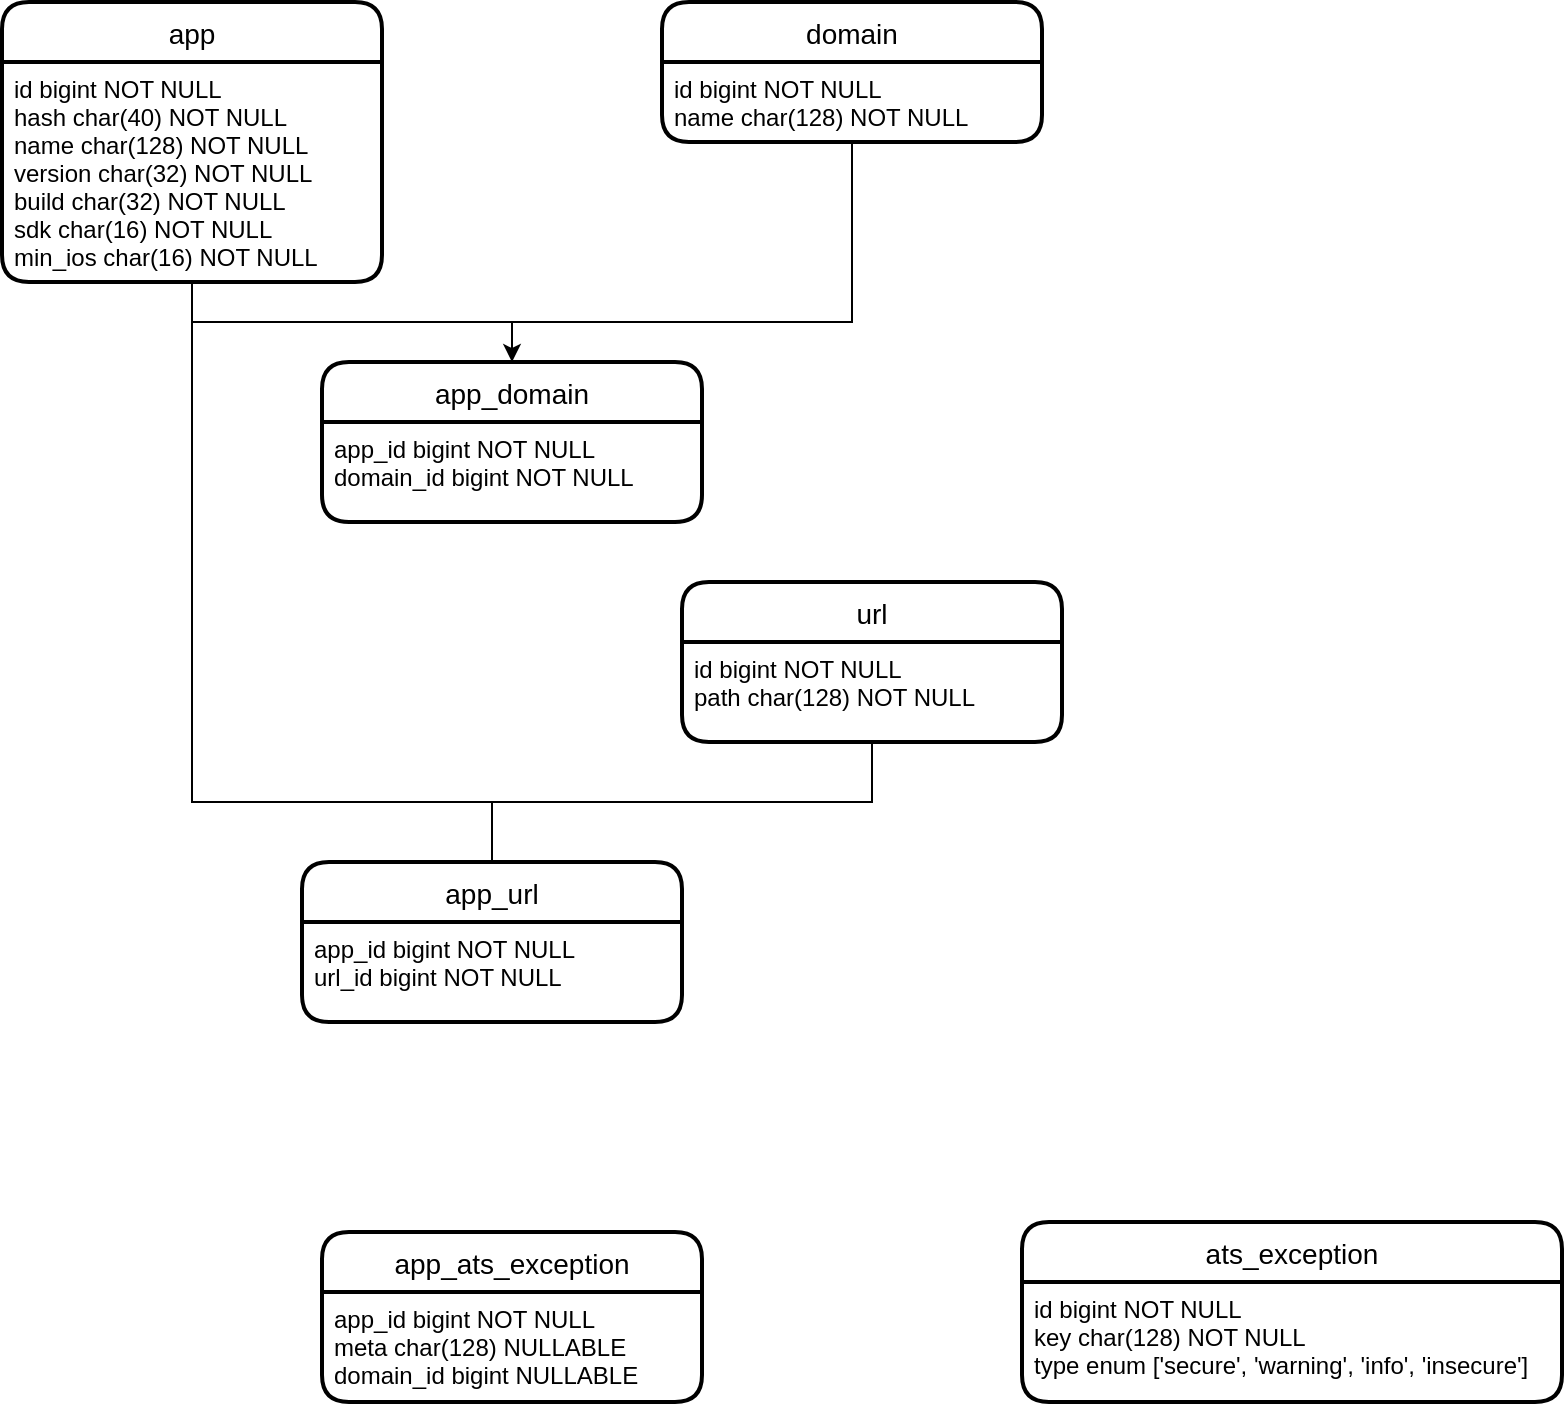 <mxfile version="15.8.7" type="device"><diagram id="R2lEEEUBdFMjLlhIrx00" name="Page-1"><mxGraphModel dx="788" dy="496" grid="1" gridSize="10" guides="1" tooltips="1" connect="1" arrows="1" fold="1" page="1" pageScale="1" pageWidth="850" pageHeight="1100" math="0" shadow="0" extFonts="Permanent Marker^https://fonts.googleapis.com/css?family=Permanent+Marker"><root><mxCell id="0"/><mxCell id="1" parent="0"/><mxCell id="WmuJNFFt4UIdmXrOk6fz-9" value="app" style="swimlane;childLayout=stackLayout;horizontal=1;startSize=30;horizontalStack=0;rounded=1;fontSize=14;fontStyle=0;strokeWidth=2;resizeParent=0;resizeLast=1;shadow=0;dashed=0;align=center;" vertex="1" parent="1"><mxGeometry x="40" y="40" width="190" height="140" as="geometry"/></mxCell><mxCell id="WmuJNFFt4UIdmXrOk6fz-10" value="id bigint NOT NULL&#10;hash char(40) NOT NULL&#10;name char(128) NOT NULL&#10;version char(32) NOT NULL&#10;build char(32) NOT NULL&#10;sdk char(16) NOT NULL&#10;min_ios char(16) NOT NULL" style="align=left;strokeColor=none;fillColor=none;spacingLeft=4;fontSize=12;verticalAlign=top;resizable=0;rotatable=0;part=1;dashed=1;fontStyle=0" vertex="1" parent="WmuJNFFt4UIdmXrOk6fz-9"><mxGeometry y="30" width="190" height="110" as="geometry"/></mxCell><mxCell id="WmuJNFFt4UIdmXrOk6fz-11" value="domain" style="swimlane;childLayout=stackLayout;horizontal=1;startSize=30;horizontalStack=0;rounded=1;fontSize=14;fontStyle=0;strokeWidth=2;resizeParent=0;resizeLast=1;shadow=0;dashed=0;align=center;" vertex="1" parent="1"><mxGeometry x="370" y="40" width="190" height="70" as="geometry"/></mxCell><mxCell id="WmuJNFFt4UIdmXrOk6fz-12" value="id bigint NOT NULL&#10;name char(128) NOT NULL" style="align=left;strokeColor=none;fillColor=none;spacingLeft=4;fontSize=12;verticalAlign=top;resizable=0;rotatable=0;part=1;dashed=1;" vertex="1" parent="WmuJNFFt4UIdmXrOk6fz-11"><mxGeometry y="30" width="190" height="40" as="geometry"/></mxCell><mxCell id="WmuJNFFt4UIdmXrOk6fz-20" style="edgeStyle=orthogonalEdgeStyle;rounded=0;orthogonalLoop=1;jettySize=auto;html=1;entryX=0.5;entryY=1;entryDx=0;entryDy=0;endArrow=none;endFill=0;" edge="1" parent="1" source="WmuJNFFt4UIdmXrOk6fz-13" target="WmuJNFFt4UIdmXrOk6fz-12"><mxGeometry relative="1" as="geometry"><Array as="points"><mxPoint x="295" y="200"/><mxPoint x="465" y="200"/></Array></mxGeometry></mxCell><mxCell id="WmuJNFFt4UIdmXrOk6fz-13" value="app_domain" style="swimlane;childLayout=stackLayout;horizontal=1;startSize=30;horizontalStack=0;rounded=1;fontSize=14;fontStyle=0;strokeWidth=2;resizeParent=0;resizeLast=1;shadow=0;dashed=0;align=center;" vertex="1" parent="1"><mxGeometry x="200" y="220" width="190" height="80" as="geometry"/></mxCell><mxCell id="WmuJNFFt4UIdmXrOk6fz-14" value="app_id bigint NOT NULL&#10;domain_id bigint NOT NULL" style="align=left;strokeColor=none;fillColor=none;spacingLeft=4;fontSize=12;verticalAlign=top;resizable=0;rotatable=0;part=1;dashed=1;fontStyle=0" vertex="1" parent="WmuJNFFt4UIdmXrOk6fz-13"><mxGeometry y="30" width="190" height="50" as="geometry"/></mxCell><mxCell id="WmuJNFFt4UIdmXrOk6fz-15" value="url" style="swimlane;childLayout=stackLayout;horizontal=1;startSize=30;horizontalStack=0;rounded=1;fontSize=14;fontStyle=0;strokeWidth=2;resizeParent=0;resizeLast=1;shadow=0;dashed=0;align=center;" vertex="1" parent="1"><mxGeometry x="380" y="330" width="190" height="80" as="geometry"/></mxCell><mxCell id="WmuJNFFt4UIdmXrOk6fz-16" value="id bigint NOT NULL&#10;path char(128) NOT NULL" style="align=left;strokeColor=none;fillColor=none;spacingLeft=4;fontSize=12;verticalAlign=top;resizable=0;rotatable=0;part=1;dashed=1;" vertex="1" parent="WmuJNFFt4UIdmXrOk6fz-15"><mxGeometry y="30" width="190" height="50" as="geometry"/></mxCell><mxCell id="WmuJNFFt4UIdmXrOk6fz-23" style="edgeStyle=orthogonalEdgeStyle;rounded=0;orthogonalLoop=1;jettySize=auto;html=1;entryX=0.5;entryY=1;entryDx=0;entryDy=0;endArrow=none;endFill=0;" edge="1" parent="1" source="WmuJNFFt4UIdmXrOk6fz-17" target="WmuJNFFt4UIdmXrOk6fz-16"><mxGeometry relative="1" as="geometry"/></mxCell><mxCell id="WmuJNFFt4UIdmXrOk6fz-17" value="app_url" style="swimlane;childLayout=stackLayout;horizontal=1;startSize=30;horizontalStack=0;rounded=1;fontSize=14;fontStyle=0;strokeWidth=2;resizeParent=0;resizeLast=1;shadow=0;dashed=0;align=center;" vertex="1" parent="1"><mxGeometry x="190" y="470" width="190" height="80" as="geometry"/></mxCell><mxCell id="WmuJNFFt4UIdmXrOk6fz-18" value="app_id bigint NOT NULL&#10;url_id bigint NOT NULL" style="align=left;strokeColor=none;fillColor=none;spacingLeft=4;fontSize=12;verticalAlign=top;resizable=0;rotatable=0;part=1;dashed=1;fontStyle=0" vertex="1" parent="WmuJNFFt4UIdmXrOk6fz-17"><mxGeometry y="30" width="190" height="50" as="geometry"/></mxCell><mxCell id="WmuJNFFt4UIdmXrOk6fz-19" style="edgeStyle=orthogonalEdgeStyle;rounded=0;orthogonalLoop=1;jettySize=auto;html=1;entryX=0.5;entryY=0;entryDx=0;entryDy=0;" edge="1" parent="1" source="WmuJNFFt4UIdmXrOk6fz-10" target="WmuJNFFt4UIdmXrOk6fz-13"><mxGeometry relative="1" as="geometry"/></mxCell><mxCell id="WmuJNFFt4UIdmXrOk6fz-21" style="edgeStyle=orthogonalEdgeStyle;rounded=0;orthogonalLoop=1;jettySize=auto;html=1;entryX=0.5;entryY=0;entryDx=0;entryDy=0;endArrow=none;endFill=0;" edge="1" parent="1" source="WmuJNFFt4UIdmXrOk6fz-10" target="WmuJNFFt4UIdmXrOk6fz-17"><mxGeometry relative="1" as="geometry"><Array as="points"><mxPoint x="135" y="440"/><mxPoint x="285" y="440"/></Array></mxGeometry></mxCell><mxCell id="WmuJNFFt4UIdmXrOk6fz-24" value="ats_exception" style="swimlane;childLayout=stackLayout;horizontal=1;startSize=30;horizontalStack=0;rounded=1;fontSize=14;fontStyle=0;strokeWidth=2;resizeParent=0;resizeLast=1;shadow=0;dashed=0;align=center;" vertex="1" parent="1"><mxGeometry x="550" y="650" width="270" height="90" as="geometry"/></mxCell><mxCell id="WmuJNFFt4UIdmXrOk6fz-25" value="id bigint NOT NULL&#10;key char(128) NOT NULL&#10;type enum ['secure', 'warning', 'info', 'insecure']" style="align=left;strokeColor=none;fillColor=none;spacingLeft=4;fontSize=12;verticalAlign=top;resizable=0;rotatable=0;part=1;dashed=1;" vertex="1" parent="WmuJNFFt4UIdmXrOk6fz-24"><mxGeometry y="30" width="270" height="60" as="geometry"/></mxCell><mxCell id="WmuJNFFt4UIdmXrOk6fz-26" value="app_ats_exception" style="swimlane;childLayout=stackLayout;horizontal=1;startSize=30;horizontalStack=0;rounded=1;fontSize=14;fontStyle=0;strokeWidth=2;resizeParent=0;resizeLast=1;shadow=0;dashed=0;align=center;" vertex="1" parent="1"><mxGeometry x="200" y="655" width="190" height="85" as="geometry"/></mxCell><mxCell id="WmuJNFFt4UIdmXrOk6fz-27" value="app_id bigint NOT NULL&#10;meta char(128) NULLABLE&#10;domain_id bigint NULLABLE" style="align=left;strokeColor=none;fillColor=none;spacingLeft=4;fontSize=12;verticalAlign=top;resizable=0;rotatable=0;part=1;dashed=1;fontStyle=0" vertex="1" parent="WmuJNFFt4UIdmXrOk6fz-26"><mxGeometry y="30" width="190" height="55" as="geometry"/></mxCell></root></mxGraphModel></diagram></mxfile>